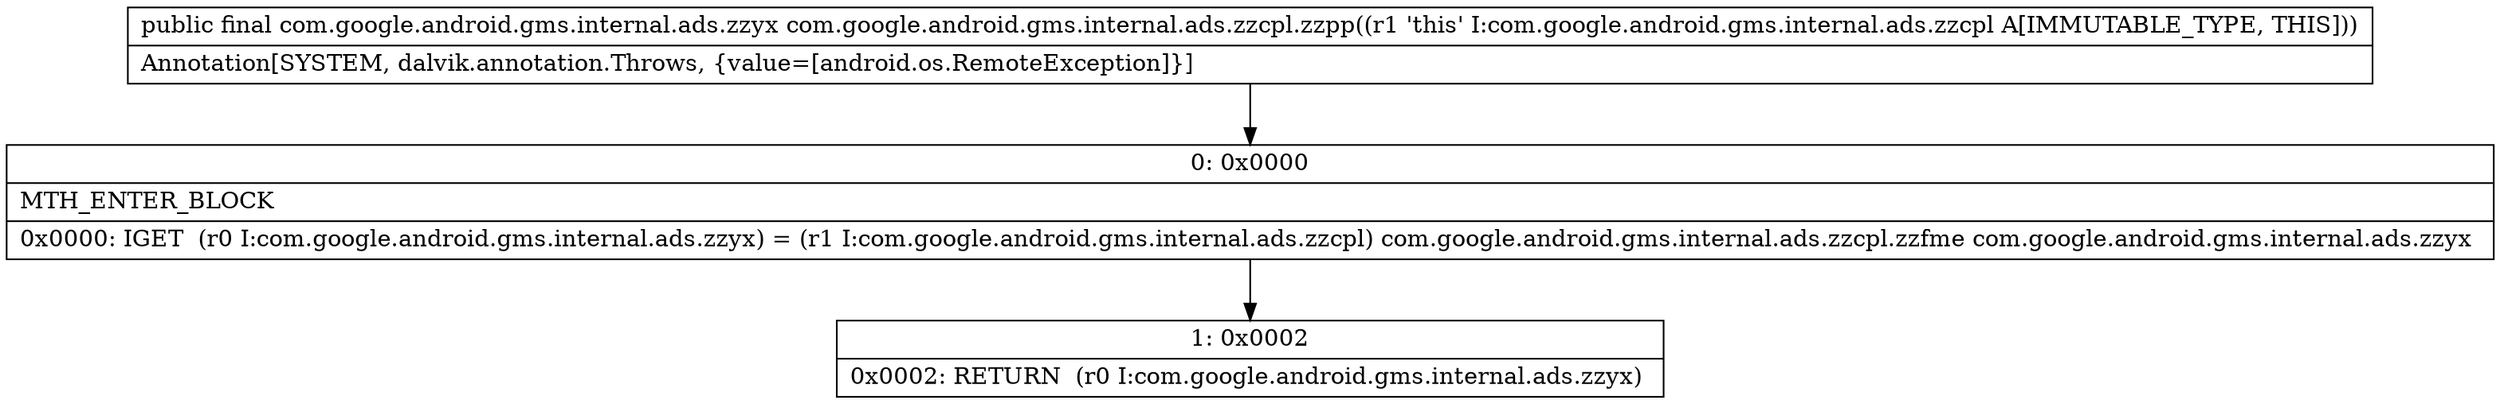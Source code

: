 digraph "CFG forcom.google.android.gms.internal.ads.zzcpl.zzpp()Lcom\/google\/android\/gms\/internal\/ads\/zzyx;" {
Node_0 [shape=record,label="{0\:\ 0x0000|MTH_ENTER_BLOCK\l|0x0000: IGET  (r0 I:com.google.android.gms.internal.ads.zzyx) = (r1 I:com.google.android.gms.internal.ads.zzcpl) com.google.android.gms.internal.ads.zzcpl.zzfme com.google.android.gms.internal.ads.zzyx \l}"];
Node_1 [shape=record,label="{1\:\ 0x0002|0x0002: RETURN  (r0 I:com.google.android.gms.internal.ads.zzyx) \l}"];
MethodNode[shape=record,label="{public final com.google.android.gms.internal.ads.zzyx com.google.android.gms.internal.ads.zzcpl.zzpp((r1 'this' I:com.google.android.gms.internal.ads.zzcpl A[IMMUTABLE_TYPE, THIS]))  | Annotation[SYSTEM, dalvik.annotation.Throws, \{value=[android.os.RemoteException]\}]\l}"];
MethodNode -> Node_0;
Node_0 -> Node_1;
}

